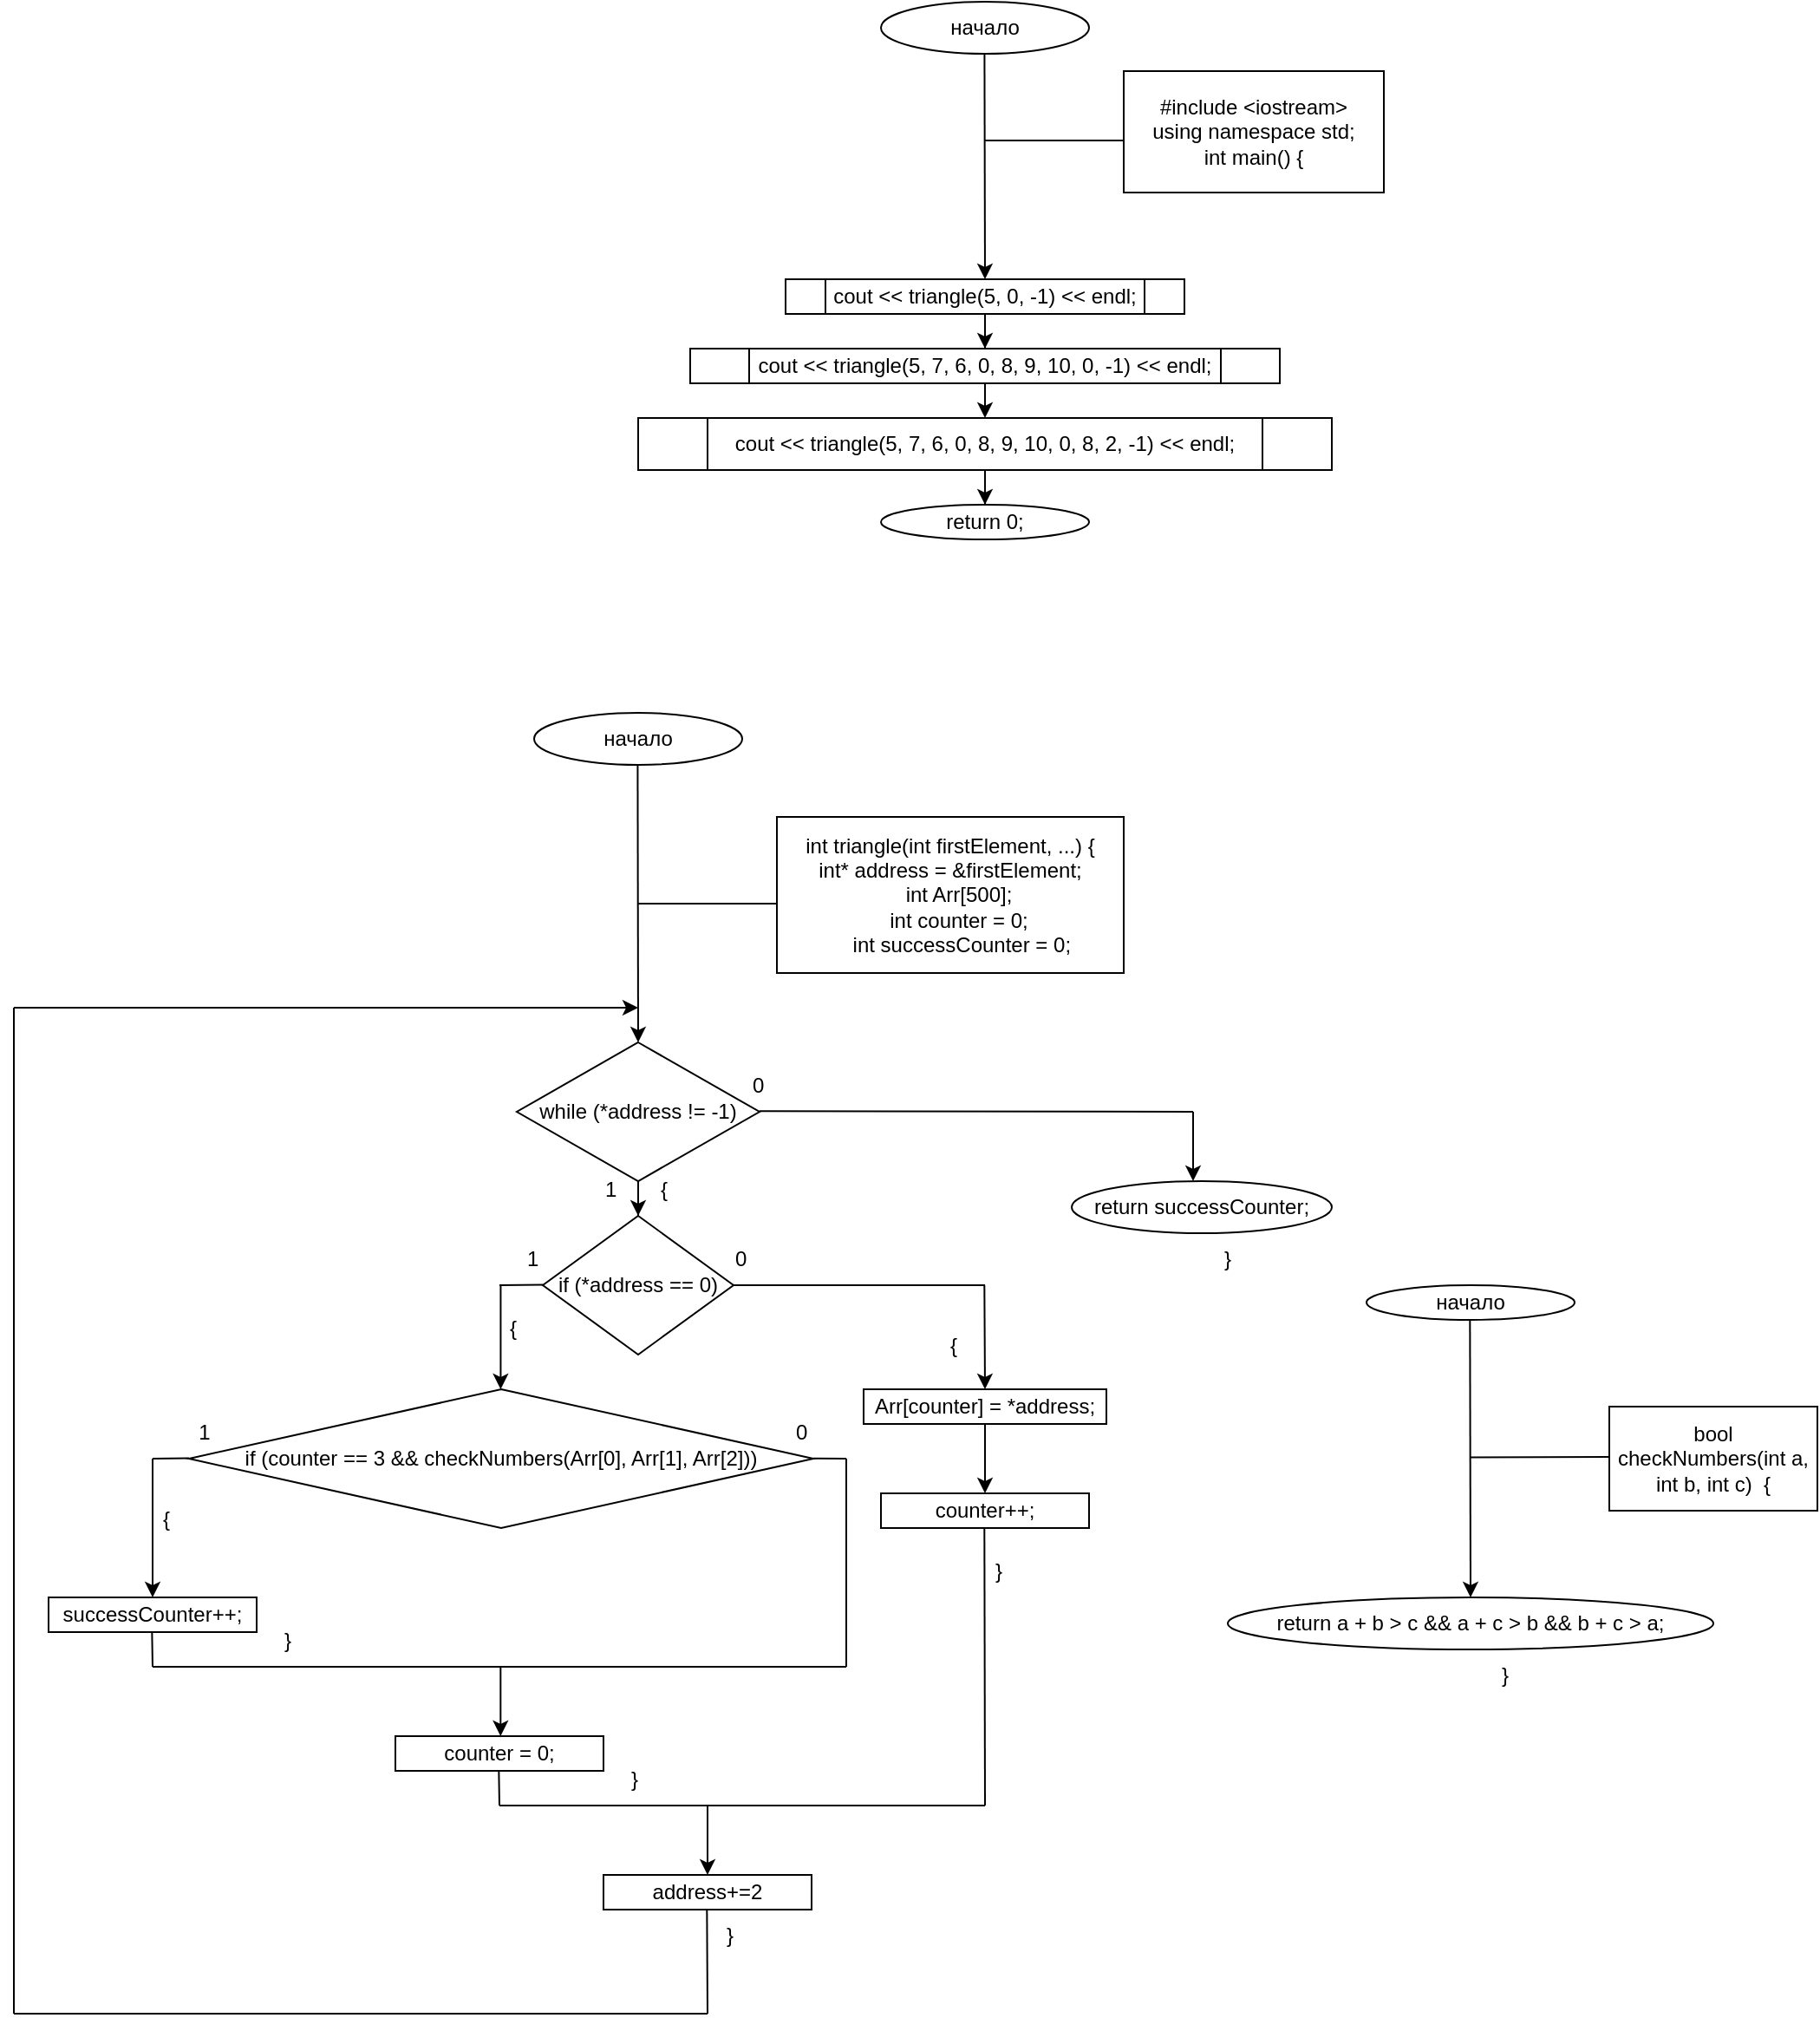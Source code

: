 <mxfile version="23.0.2" type="device">
  <diagram name="Страница — 1" id="DdU6nfESHDXuvkImZRlS">
    <mxGraphModel dx="1877" dy="629" grid="1" gridSize="10" guides="1" tooltips="1" connect="1" arrows="1" fold="1" page="1" pageScale="1" pageWidth="827" pageHeight="1169" math="0" shadow="0">
      <root>
        <mxCell id="0" />
        <mxCell id="1" parent="0" />
        <mxCell id="dli8atVpBBjmJWnD_MEj-1" value="начало" style="ellipse;whiteSpace=wrap;html=1;" parent="1" vertex="1">
          <mxGeometry x="340" width="120" height="30" as="geometry" />
        </mxCell>
        <mxCell id="dli8atVpBBjmJWnD_MEj-3" value="" style="endArrow=none;html=1;rounded=0;" parent="1" edge="1">
          <mxGeometry width="50" height="50" relative="1" as="geometry">
            <mxPoint x="400" y="80" as="sourcePoint" />
            <mxPoint x="480" y="80" as="targetPoint" />
          </mxGeometry>
        </mxCell>
        <mxCell id="dli8atVpBBjmJWnD_MEj-4" value="&lt;div&gt;&lt;div&gt;#include &amp;lt;iostream&amp;gt;&lt;/div&gt;&lt;div&gt;using namespace std;&lt;/div&gt;&lt;/div&gt;&lt;div&gt;int main()&amp;nbsp;&lt;span style=&quot;background-color: initial;&quot;&gt;{&lt;/span&gt;&lt;/div&gt;" style="rounded=0;whiteSpace=wrap;html=1;" parent="1" vertex="1">
          <mxGeometry x="480" y="40" width="150" height="70" as="geometry" />
        </mxCell>
        <mxCell id="dli8atVpBBjmJWnD_MEj-5" value="" style="endArrow=classic;html=1;rounded=0;" parent="1" edge="1">
          <mxGeometry width="50" height="50" relative="1" as="geometry">
            <mxPoint x="399.71" y="30" as="sourcePoint" />
            <mxPoint x="400" y="160" as="targetPoint" />
          </mxGeometry>
        </mxCell>
        <mxCell id="dli8atVpBBjmJWnD_MEj-10" style="edgeStyle=orthogonalEdgeStyle;rounded=0;orthogonalLoop=1;jettySize=auto;html=1;entryX=0.5;entryY=0;entryDx=0;entryDy=0;" parent="1" source="dli8atVpBBjmJWnD_MEj-7" target="dli8atVpBBjmJWnD_MEj-9" edge="1">
          <mxGeometry relative="1" as="geometry" />
        </mxCell>
        <mxCell id="dli8atVpBBjmJWnD_MEj-7" value="cout &amp;lt;&amp;lt; triangle(5, 0, -1) &amp;lt;&amp;lt; endl;" style="shape=process;whiteSpace=wrap;html=1;backgroundOutline=1;" parent="1" vertex="1">
          <mxGeometry x="285" y="160" width="230" height="20" as="geometry" />
        </mxCell>
        <mxCell id="dli8atVpBBjmJWnD_MEj-12" style="edgeStyle=orthogonalEdgeStyle;rounded=0;orthogonalLoop=1;jettySize=auto;html=1;entryX=0.5;entryY=0;entryDx=0;entryDy=0;" parent="1" source="dli8atVpBBjmJWnD_MEj-9" edge="1">
          <mxGeometry relative="1" as="geometry">
            <mxPoint x="400" y="240" as="targetPoint" />
          </mxGeometry>
        </mxCell>
        <mxCell id="dli8atVpBBjmJWnD_MEj-9" value="cout &amp;lt;&amp;lt; triangle(5, 7, 6, 0, 8, 9, 10, 0, -1) &amp;lt;&amp;lt; endl;" style="shape=process;whiteSpace=wrap;html=1;backgroundOutline=1;" parent="1" vertex="1">
          <mxGeometry x="230" y="200" width="340" height="20" as="geometry" />
        </mxCell>
        <mxCell id="dli8atVpBBjmJWnD_MEj-13" value="return 0;" style="ellipse;whiteSpace=wrap;html=1;" parent="1" vertex="1">
          <mxGeometry x="340" y="290" width="120" height="20" as="geometry" />
        </mxCell>
        <mxCell id="dli8atVpBBjmJWnD_MEj-15" value="начало" style="ellipse;whiteSpace=wrap;html=1;" parent="1" vertex="1">
          <mxGeometry x="140" y="410" width="120" height="30" as="geometry" />
        </mxCell>
        <mxCell id="dli8atVpBBjmJWnD_MEj-17" value="" style="endArrow=classic;html=1;rounded=0;" parent="1" edge="1">
          <mxGeometry width="50" height="50" relative="1" as="geometry">
            <mxPoint x="199.71" y="440" as="sourcePoint" />
            <mxPoint x="200" y="600" as="targetPoint" />
          </mxGeometry>
        </mxCell>
        <mxCell id="dli8atVpBBjmJWnD_MEj-18" value="" style="endArrow=none;html=1;rounded=0;" parent="1" edge="1">
          <mxGeometry width="50" height="50" relative="1" as="geometry">
            <mxPoint x="200" y="520" as="sourcePoint" />
            <mxPoint x="280" y="520" as="targetPoint" />
          </mxGeometry>
        </mxCell>
        <mxCell id="dli8atVpBBjmJWnD_MEj-19" value="&lt;div&gt;int triangle(int firstElement, ...)&amp;nbsp;&lt;span style=&quot;background-color: initial;&quot;&gt;{&lt;/span&gt;&lt;/div&gt;&lt;div&gt;int* address = &amp;amp;firstElement;&lt;span style=&quot;&quot;&gt;&lt;/span&gt;&lt;/div&gt;&lt;div&gt;&lt;span style=&quot;&quot;&gt;&lt;span style=&quot;&quot;&gt;&lt;span style=&quot;white-space: pre;&quot;&gt;&amp;nbsp;&amp;nbsp;&amp;nbsp;&amp;nbsp;&lt;/span&gt;&lt;/span&gt;int Arr[500];&amp;nbsp;&lt;/span&gt;&lt;/div&gt;&lt;div&gt;&lt;span style=&quot;&quot;&gt;&lt;span style=&quot;&quot;&gt;&lt;span style=&quot;white-space: pre;&quot;&gt;&amp;nbsp;&amp;nbsp;&amp;nbsp;&amp;nbsp;&lt;/span&gt;&lt;/span&gt;int counter = 0;&amp;nbsp;&lt;/span&gt;&lt;/div&gt;&lt;div&gt;&lt;span style=&quot;&quot;&gt;&lt;span style=&quot;&quot;&gt;&lt;span style=&quot;white-space: pre;&quot;&gt;&amp;nbsp;&amp;nbsp;&amp;nbsp;&amp;nbsp;&lt;/span&gt;&lt;/span&gt;int successCounter = 0;&lt;/span&gt;&lt;/div&gt;" style="rounded=0;whiteSpace=wrap;html=1;" parent="1" vertex="1">
          <mxGeometry x="280" y="470" width="200" height="90" as="geometry" />
        </mxCell>
        <mxCell id="dli8atVpBBjmJWnD_MEj-21" style="edgeStyle=orthogonalEdgeStyle;rounded=0;orthogonalLoop=1;jettySize=auto;html=1;entryX=0.5;entryY=0;entryDx=0;entryDy=0;" parent="1" source="dli8atVpBBjmJWnD_MEj-20" target="dli8atVpBBjmJWnD_MEj-13" edge="1">
          <mxGeometry relative="1" as="geometry" />
        </mxCell>
        <mxCell id="dli8atVpBBjmJWnD_MEj-20" value="cout &amp;lt;&amp;lt; triangle(5, 7, 6, 0, 8, 9, 10, 0, 8, 2, -1) &amp;lt;&amp;lt; endl;" style="shape=process;whiteSpace=wrap;html=1;backgroundOutline=1;" parent="1" vertex="1">
          <mxGeometry x="200" y="240" width="400" height="30" as="geometry" />
        </mxCell>
        <mxCell id="dli8atVpBBjmJWnD_MEj-26" style="edgeStyle=orthogonalEdgeStyle;rounded=0;orthogonalLoop=1;jettySize=auto;html=1;entryX=0.5;entryY=0;entryDx=0;entryDy=0;" parent="1" source="dli8atVpBBjmJWnD_MEj-22" target="dli8atVpBBjmJWnD_MEj-25" edge="1">
          <mxGeometry relative="1" as="geometry" />
        </mxCell>
        <mxCell id="dli8atVpBBjmJWnD_MEj-22" value="while (*address != -1)" style="rhombus;whiteSpace=wrap;html=1;" parent="1" vertex="1">
          <mxGeometry x="130" y="600" width="140" height="80" as="geometry" />
        </mxCell>
        <mxCell id="dli8atVpBBjmJWnD_MEj-25" value="if (*address == 0)" style="rhombus;whiteSpace=wrap;html=1;" parent="1" vertex="1">
          <mxGeometry x="145" y="700" width="110" height="80" as="geometry" />
        </mxCell>
        <mxCell id="dli8atVpBBjmJWnD_MEj-27" value="" style="endArrow=none;html=1;rounded=0;" parent="1" edge="1">
          <mxGeometry width="50" height="50" relative="1" as="geometry">
            <mxPoint x="120" y="740" as="sourcePoint" />
            <mxPoint x="145" y="739.71" as="targetPoint" />
          </mxGeometry>
        </mxCell>
        <mxCell id="dli8atVpBBjmJWnD_MEj-29" value="if (counter == 3 &amp;amp;&amp;amp; checkNumbers(Arr[0], Arr[1], Arr[2]))" style="rhombus;whiteSpace=wrap;html=1;" parent="1" vertex="1">
          <mxGeometry x="-59" y="800" width="360" height="80" as="geometry" />
        </mxCell>
        <mxCell id="dli8atVpBBjmJWnD_MEj-30" value="" style="endArrow=none;html=1;rounded=0;" parent="1" edge="1">
          <mxGeometry width="50" height="50" relative="1" as="geometry">
            <mxPoint x="-80" y="840" as="sourcePoint" />
            <mxPoint x="-59" y="839.71" as="targetPoint" />
          </mxGeometry>
        </mxCell>
        <mxCell id="dli8atVpBBjmJWnD_MEj-31" value="" style="endArrow=classic;html=1;rounded=0;" parent="1" edge="1">
          <mxGeometry width="50" height="50" relative="1" as="geometry">
            <mxPoint x="-80" y="840" as="sourcePoint" />
            <mxPoint x="-80" y="920" as="targetPoint" />
          </mxGeometry>
        </mxCell>
        <mxCell id="dli8atVpBBjmJWnD_MEj-32" value="" style="endArrow=classic;html=1;rounded=0;" parent="1" edge="1">
          <mxGeometry width="50" height="50" relative="1" as="geometry">
            <mxPoint x="120.71" y="740" as="sourcePoint" />
            <mxPoint x="120.71" y="800" as="targetPoint" />
          </mxGeometry>
        </mxCell>
        <mxCell id="dli8atVpBBjmJWnD_MEj-33" value="successCounter++;" style="rounded=0;whiteSpace=wrap;html=1;" parent="1" vertex="1">
          <mxGeometry x="-140" y="920" width="120" height="20" as="geometry" />
        </mxCell>
        <mxCell id="dli8atVpBBjmJWnD_MEj-34" value="" style="endArrow=none;html=1;rounded=0;" parent="1" edge="1">
          <mxGeometry width="50" height="50" relative="1" as="geometry">
            <mxPoint x="301" y="839.9" as="sourcePoint" />
            <mxPoint x="320" y="840" as="targetPoint" />
          </mxGeometry>
        </mxCell>
        <mxCell id="dli8atVpBBjmJWnD_MEj-35" value="" style="endArrow=none;html=1;rounded=0;" parent="1" edge="1">
          <mxGeometry width="50" height="50" relative="1" as="geometry">
            <mxPoint x="320" y="960" as="sourcePoint" />
            <mxPoint x="320" y="840" as="targetPoint" />
          </mxGeometry>
        </mxCell>
        <mxCell id="dli8atVpBBjmJWnD_MEj-37" value="" style="endArrow=none;html=1;rounded=0;" parent="1" edge="1">
          <mxGeometry width="50" height="50" relative="1" as="geometry">
            <mxPoint x="-80.34" y="940" as="sourcePoint" />
            <mxPoint x="-80" y="960" as="targetPoint" />
          </mxGeometry>
        </mxCell>
        <mxCell id="dli8atVpBBjmJWnD_MEj-38" value="" style="endArrow=none;html=1;rounded=0;" parent="1" edge="1">
          <mxGeometry width="50" height="50" relative="1" as="geometry">
            <mxPoint x="-80" y="960" as="sourcePoint" />
            <mxPoint x="320" y="960" as="targetPoint" />
          </mxGeometry>
        </mxCell>
        <mxCell id="dli8atVpBBjmJWnD_MEj-39" value="" style="endArrow=classic;html=1;rounded=0;" parent="1" edge="1">
          <mxGeometry width="50" height="50" relative="1" as="geometry">
            <mxPoint x="120.66" y="960" as="sourcePoint" />
            <mxPoint x="120.66" y="1000" as="targetPoint" />
          </mxGeometry>
        </mxCell>
        <mxCell id="dli8atVpBBjmJWnD_MEj-40" value="counter = 0;" style="rounded=0;whiteSpace=wrap;html=1;" parent="1" vertex="1">
          <mxGeometry x="60" y="1000" width="120" height="20" as="geometry" />
        </mxCell>
        <mxCell id="dli8atVpBBjmJWnD_MEj-41" value="1" style="text;html=1;strokeColor=none;fillColor=none;align=center;verticalAlign=middle;whiteSpace=wrap;rounded=0;" parent="1" vertex="1">
          <mxGeometry x="-80" y="810" width="60" height="30" as="geometry" />
        </mxCell>
        <mxCell id="dli8atVpBBjmJWnD_MEj-42" value="0" style="text;strokeColor=none;fillColor=none;align=left;verticalAlign=middle;spacingLeft=4;spacingRight=4;overflow=hidden;points=[[0,0.5],[1,0.5]];portConstraint=eastwest;rotatable=0;whiteSpace=wrap;html=1;" parent="1" vertex="1">
          <mxGeometry x="285" y="810" width="80" height="30" as="geometry" />
        </mxCell>
        <mxCell id="dli8atVpBBjmJWnD_MEj-43" value="1" style="text;strokeColor=none;fillColor=none;align=left;verticalAlign=middle;spacingLeft=4;spacingRight=4;overflow=hidden;points=[[0,0.5],[1,0.5]];portConstraint=eastwest;rotatable=0;whiteSpace=wrap;html=1;" parent="1" vertex="1">
          <mxGeometry x="130" y="710" width="80" height="30" as="geometry" />
        </mxCell>
        <mxCell id="dli8atVpBBjmJWnD_MEj-44" value="{" style="text;strokeColor=none;fillColor=none;align=left;verticalAlign=middle;spacingLeft=4;spacingRight=4;overflow=hidden;points=[[0,0.5],[1,0.5]];portConstraint=eastwest;rotatable=0;whiteSpace=wrap;html=1;" parent="1" vertex="1">
          <mxGeometry x="-80" y="860" width="80" height="30" as="geometry" />
        </mxCell>
        <mxCell id="dli8atVpBBjmJWnD_MEj-45" value="}" style="text;strokeColor=none;fillColor=none;align=left;verticalAlign=middle;spacingLeft=4;spacingRight=4;overflow=hidden;points=[[0,0.5],[1,0.5]];portConstraint=eastwest;rotatable=0;whiteSpace=wrap;html=1;" parent="1" vertex="1">
          <mxGeometry x="-10" y="930" width="80" height="30" as="geometry" />
        </mxCell>
        <mxCell id="dli8atVpBBjmJWnD_MEj-46" value="" style="endArrow=none;html=1;rounded=0;" parent="1" edge="1">
          <mxGeometry width="50" height="50" relative="1" as="geometry">
            <mxPoint x="255" y="740" as="sourcePoint" />
            <mxPoint x="400" y="740" as="targetPoint" />
          </mxGeometry>
        </mxCell>
        <mxCell id="dli8atVpBBjmJWnD_MEj-48" value="0" style="text;strokeColor=none;fillColor=none;align=left;verticalAlign=middle;spacingLeft=4;spacingRight=4;overflow=hidden;points=[[0,0.5],[1,0.5]];portConstraint=eastwest;rotatable=0;whiteSpace=wrap;html=1;" parent="1" vertex="1">
          <mxGeometry x="250" y="710" width="80" height="30" as="geometry" />
        </mxCell>
        <mxCell id="dli8atVpBBjmJWnD_MEj-49" value="" style="endArrow=classic;html=1;rounded=0;" parent="1" edge="1">
          <mxGeometry width="50" height="50" relative="1" as="geometry">
            <mxPoint x="399.66" y="740" as="sourcePoint" />
            <mxPoint x="400" y="800" as="targetPoint" />
          </mxGeometry>
        </mxCell>
        <mxCell id="dli8atVpBBjmJWnD_MEj-52" style="edgeStyle=orthogonalEdgeStyle;rounded=0;orthogonalLoop=1;jettySize=auto;html=1;entryX=0.5;entryY=0;entryDx=0;entryDy=0;" parent="1" source="dli8atVpBBjmJWnD_MEj-50" target="dli8atVpBBjmJWnD_MEj-51" edge="1">
          <mxGeometry relative="1" as="geometry" />
        </mxCell>
        <mxCell id="dli8atVpBBjmJWnD_MEj-50" value="Arr[counter] = *address;" style="rounded=0;whiteSpace=wrap;html=1;" parent="1" vertex="1">
          <mxGeometry x="330" y="800" width="140" height="20" as="geometry" />
        </mxCell>
        <mxCell id="dli8atVpBBjmJWnD_MEj-51" value="counter++;" style="rounded=0;whiteSpace=wrap;html=1;" parent="1" vertex="1">
          <mxGeometry x="340" y="860" width="120" height="20" as="geometry" />
        </mxCell>
        <mxCell id="dli8atVpBBjmJWnD_MEj-53" value="{" style="text;strokeColor=none;fillColor=none;align=left;verticalAlign=middle;spacingLeft=4;spacingRight=4;overflow=hidden;points=[[0,0.5],[1,0.5]];portConstraint=eastwest;rotatable=0;whiteSpace=wrap;html=1;" parent="1" vertex="1">
          <mxGeometry x="374" y="760" width="80" height="30" as="geometry" />
        </mxCell>
        <mxCell id="dli8atVpBBjmJWnD_MEj-54" value="" style="endArrow=none;html=1;rounded=0;" parent="1" edge="1">
          <mxGeometry width="50" height="50" relative="1" as="geometry">
            <mxPoint x="399.66" y="880" as="sourcePoint" />
            <mxPoint x="400" y="1040" as="targetPoint" />
          </mxGeometry>
        </mxCell>
        <mxCell id="dli8atVpBBjmJWnD_MEj-55" value="" style="endArrow=none;html=1;rounded=0;" parent="1" edge="1">
          <mxGeometry width="50" height="50" relative="1" as="geometry">
            <mxPoint x="119.66" y="1020" as="sourcePoint" />
            <mxPoint x="120" y="1040" as="targetPoint" />
          </mxGeometry>
        </mxCell>
        <mxCell id="dli8atVpBBjmJWnD_MEj-56" value="" style="endArrow=none;html=1;rounded=0;" parent="1" edge="1">
          <mxGeometry width="50" height="50" relative="1" as="geometry">
            <mxPoint x="120" y="1040" as="sourcePoint" />
            <mxPoint x="400" y="1040" as="targetPoint" />
          </mxGeometry>
        </mxCell>
        <mxCell id="dli8atVpBBjmJWnD_MEj-57" value="" style="endArrow=classic;html=1;rounded=0;" parent="1" edge="1">
          <mxGeometry width="50" height="50" relative="1" as="geometry">
            <mxPoint x="240" y="1040" as="sourcePoint" />
            <mxPoint x="240" y="1080" as="targetPoint" />
          </mxGeometry>
        </mxCell>
        <mxCell id="dli8atVpBBjmJWnD_MEj-58" value="address+=2" style="rounded=0;whiteSpace=wrap;html=1;" parent="1" vertex="1">
          <mxGeometry x="180" y="1080" width="120" height="20" as="geometry" />
        </mxCell>
        <mxCell id="dli8atVpBBjmJWnD_MEj-59" value="{" style="text;strokeColor=none;fillColor=none;align=left;verticalAlign=middle;spacingLeft=4;spacingRight=4;overflow=hidden;points=[[0,0.5],[1,0.5]];portConstraint=eastwest;rotatable=0;whiteSpace=wrap;html=1;" parent="1" vertex="1">
          <mxGeometry x="120" y="750" width="80" height="30" as="geometry" />
        </mxCell>
        <mxCell id="dli8atVpBBjmJWnD_MEj-60" value="}" style="text;strokeColor=none;fillColor=none;align=left;verticalAlign=middle;spacingLeft=4;spacingRight=4;overflow=hidden;points=[[0,0.5],[1,0.5]];portConstraint=eastwest;rotatable=0;whiteSpace=wrap;html=1;" parent="1" vertex="1">
          <mxGeometry x="400" y="890" width="80" height="30" as="geometry" />
        </mxCell>
        <mxCell id="dli8atVpBBjmJWnD_MEj-61" value="}" style="text;strokeColor=none;fillColor=none;align=left;verticalAlign=middle;spacingLeft=4;spacingRight=4;overflow=hidden;points=[[0,0.5],[1,0.5]];portConstraint=eastwest;rotatable=0;whiteSpace=wrap;html=1;" parent="1" vertex="1">
          <mxGeometry x="190" y="1010" width="80" height="30" as="geometry" />
        </mxCell>
        <mxCell id="dli8atVpBBjmJWnD_MEj-62" value="1" style="text;strokeColor=none;fillColor=none;align=left;verticalAlign=middle;spacingLeft=4;spacingRight=4;overflow=hidden;points=[[0,0.5],[1,0.5]];portConstraint=eastwest;rotatable=0;whiteSpace=wrap;html=1;" parent="1" vertex="1">
          <mxGeometry x="175" y="670" width="80" height="30" as="geometry" />
        </mxCell>
        <mxCell id="dli8atVpBBjmJWnD_MEj-63" value="{" style="text;html=1;strokeColor=none;fillColor=none;align=center;verticalAlign=middle;whiteSpace=wrap;rounded=0;" parent="1" vertex="1">
          <mxGeometry x="185" y="670" width="60" height="30" as="geometry" />
        </mxCell>
        <mxCell id="dli8atVpBBjmJWnD_MEj-64" value="" style="endArrow=none;html=1;rounded=0;" parent="1" edge="1">
          <mxGeometry width="50" height="50" relative="1" as="geometry">
            <mxPoint x="240" y="1160" as="sourcePoint" />
            <mxPoint x="239.66" y="1100" as="targetPoint" />
          </mxGeometry>
        </mxCell>
        <mxCell id="dli8atVpBBjmJWnD_MEj-65" value="" style="endArrow=none;html=1;rounded=0;" parent="1" edge="1">
          <mxGeometry width="50" height="50" relative="1" as="geometry">
            <mxPoint x="-160" y="1160" as="sourcePoint" />
            <mxPoint x="240" y="1160" as="targetPoint" />
          </mxGeometry>
        </mxCell>
        <mxCell id="dli8atVpBBjmJWnD_MEj-66" value="" style="endArrow=none;html=1;rounded=0;" parent="1" edge="1">
          <mxGeometry width="50" height="50" relative="1" as="geometry">
            <mxPoint x="-160" y="1160" as="sourcePoint" />
            <mxPoint x="-160" y="580" as="targetPoint" />
          </mxGeometry>
        </mxCell>
        <mxCell id="dli8atVpBBjmJWnD_MEj-67" value="" style="endArrow=classic;html=1;rounded=0;" parent="1" edge="1">
          <mxGeometry width="50" height="50" relative="1" as="geometry">
            <mxPoint x="-160" y="580" as="sourcePoint" />
            <mxPoint x="200" y="580" as="targetPoint" />
          </mxGeometry>
        </mxCell>
        <mxCell id="dli8atVpBBjmJWnD_MEj-68" value="}" style="text;strokeColor=none;fillColor=none;align=left;verticalAlign=middle;spacingLeft=4;spacingRight=4;overflow=hidden;points=[[0,0.5],[1,0.5]];portConstraint=eastwest;rotatable=0;whiteSpace=wrap;html=1;" parent="1" vertex="1">
          <mxGeometry x="245" y="1100" width="80" height="30" as="geometry" />
        </mxCell>
        <mxCell id="dli8atVpBBjmJWnD_MEj-69" value="" style="endArrow=none;html=1;rounded=0;" parent="1" edge="1">
          <mxGeometry width="50" height="50" relative="1" as="geometry">
            <mxPoint x="270" y="639.66" as="sourcePoint" />
            <mxPoint x="520" y="640" as="targetPoint" />
          </mxGeometry>
        </mxCell>
        <mxCell id="dli8atVpBBjmJWnD_MEj-70" value="" style="endArrow=classic;html=1;rounded=0;" parent="1" edge="1">
          <mxGeometry width="50" height="50" relative="1" as="geometry">
            <mxPoint x="520" y="640" as="sourcePoint" />
            <mxPoint x="520" y="680" as="targetPoint" />
          </mxGeometry>
        </mxCell>
        <mxCell id="dli8atVpBBjmJWnD_MEj-71" value="return successCounter;" style="ellipse;whiteSpace=wrap;html=1;" parent="1" vertex="1">
          <mxGeometry x="450" y="680" width="150" height="30" as="geometry" />
        </mxCell>
        <mxCell id="dli8atVpBBjmJWnD_MEj-72" value="0" style="text;strokeColor=none;fillColor=none;align=left;verticalAlign=middle;spacingLeft=4;spacingRight=4;overflow=hidden;points=[[0,0.5],[1,0.5]];portConstraint=eastwest;rotatable=0;whiteSpace=wrap;html=1;" parent="1" vertex="1">
          <mxGeometry x="260" y="610" width="80" height="30" as="geometry" />
        </mxCell>
        <mxCell id="dli8atVpBBjmJWnD_MEj-73" value="начало" style="ellipse;whiteSpace=wrap;html=1;" parent="1" vertex="1">
          <mxGeometry x="620" y="740" width="120" height="20" as="geometry" />
        </mxCell>
        <mxCell id="dli8atVpBBjmJWnD_MEj-75" value="" style="endArrow=classic;html=1;rounded=0;" parent="1" edge="1">
          <mxGeometry width="50" height="50" relative="1" as="geometry">
            <mxPoint x="679.66" y="760" as="sourcePoint" />
            <mxPoint x="680" y="920" as="targetPoint" />
          </mxGeometry>
        </mxCell>
        <mxCell id="dli8atVpBBjmJWnD_MEj-76" value="}" style="text;html=1;strokeColor=none;fillColor=none;align=center;verticalAlign=middle;whiteSpace=wrap;rounded=0;" parent="1" vertex="1">
          <mxGeometry x="510" y="710" width="60" height="30" as="geometry" />
        </mxCell>
        <mxCell id="dli8atVpBBjmJWnD_MEj-77" value="" style="endArrow=none;html=1;rounded=0;" parent="1" edge="1">
          <mxGeometry width="50" height="50" relative="1" as="geometry">
            <mxPoint x="680" y="839.31" as="sourcePoint" />
            <mxPoint x="760" y="839" as="targetPoint" />
          </mxGeometry>
        </mxCell>
        <mxCell id="dli8atVpBBjmJWnD_MEj-78" value="&lt;div&gt;bool checkNumbers(int a, int b, int c)&amp;nbsp;&amp;nbsp;&lt;span style=&quot;background-color: initial;&quot;&gt;{&lt;/span&gt;&lt;/div&gt;" style="rounded=0;whiteSpace=wrap;html=1;" parent="1" vertex="1">
          <mxGeometry x="760" y="810" width="120" height="60" as="geometry" />
        </mxCell>
        <mxCell id="dli8atVpBBjmJWnD_MEj-79" value="return a + b &amp;gt; c &amp;amp;&amp;amp; a + c &amp;gt; b &amp;amp;&amp;amp; b + c &amp;gt; a;" style="ellipse;whiteSpace=wrap;html=1;" parent="1" vertex="1">
          <mxGeometry x="540" y="920" width="280" height="30" as="geometry" />
        </mxCell>
        <mxCell id="dli8atVpBBjmJWnD_MEj-80" value="}" style="text;html=1;strokeColor=none;fillColor=none;align=center;verticalAlign=middle;whiteSpace=wrap;rounded=0;" parent="1" vertex="1">
          <mxGeometry x="670" y="950" width="60" height="30" as="geometry" />
        </mxCell>
      </root>
    </mxGraphModel>
  </diagram>
</mxfile>

